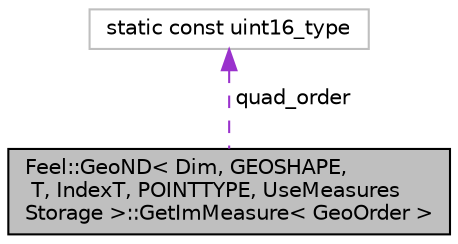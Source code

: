 digraph "Feel::GeoND&lt; Dim, GEOSHAPE, T, IndexT, POINTTYPE, UseMeasuresStorage &gt;::GetImMeasure&lt; GeoOrder &gt;"
{
 // LATEX_PDF_SIZE
  edge [fontname="Helvetica",fontsize="10",labelfontname="Helvetica",labelfontsize="10"];
  node [fontname="Helvetica",fontsize="10",shape=record];
  Node1 [label="Feel::GeoND\< Dim, GEOSHAPE,\l T, IndexT, POINTTYPE, UseMeasures\lStorage \>::GetImMeasure\< GeoOrder \>",height=0.2,width=0.4,color="black", fillcolor="grey75", style="filled", fontcolor="black",tooltip=" "];
  Node2 -> Node1 [dir="back",color="darkorchid3",fontsize="10",style="dashed",label=" quad_order" ,fontname="Helvetica"];
  Node2 [label="static const uint16_type",height=0.2,width=0.4,color="grey75", fillcolor="white", style="filled",tooltip=" "];
}
